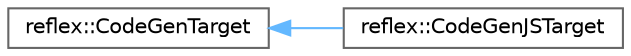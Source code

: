 digraph "Graphical Class Hierarchy"
{
 // LATEX_PDF_SIZE
  bgcolor="transparent";
  edge [fontname=Helvetica,fontsize=10,labelfontname=Helvetica,labelfontsize=10];
  node [fontname=Helvetica,fontsize=10,shape=box,height=0.2,width=0.4];
  rankdir="LR";
  Node0 [id="Node000000",label="reflex::CodeGenTarget",height=0.2,width=0.4,color="grey40", fillcolor="white", style="filled",URL="$classreflex_1_1CodeGenTarget.html",tooltip=" "];
  Node0 -> Node1 [id="edge75_Node000000_Node000001",dir="back",color="steelblue1",style="solid",tooltip=" "];
  Node1 [id="Node000001",label="reflex::CodeGenJSTarget",height=0.2,width=0.4,color="grey40", fillcolor="white", style="filled",URL="$classreflex_1_1CodeGenJSTarget.html",tooltip=" "];
}
